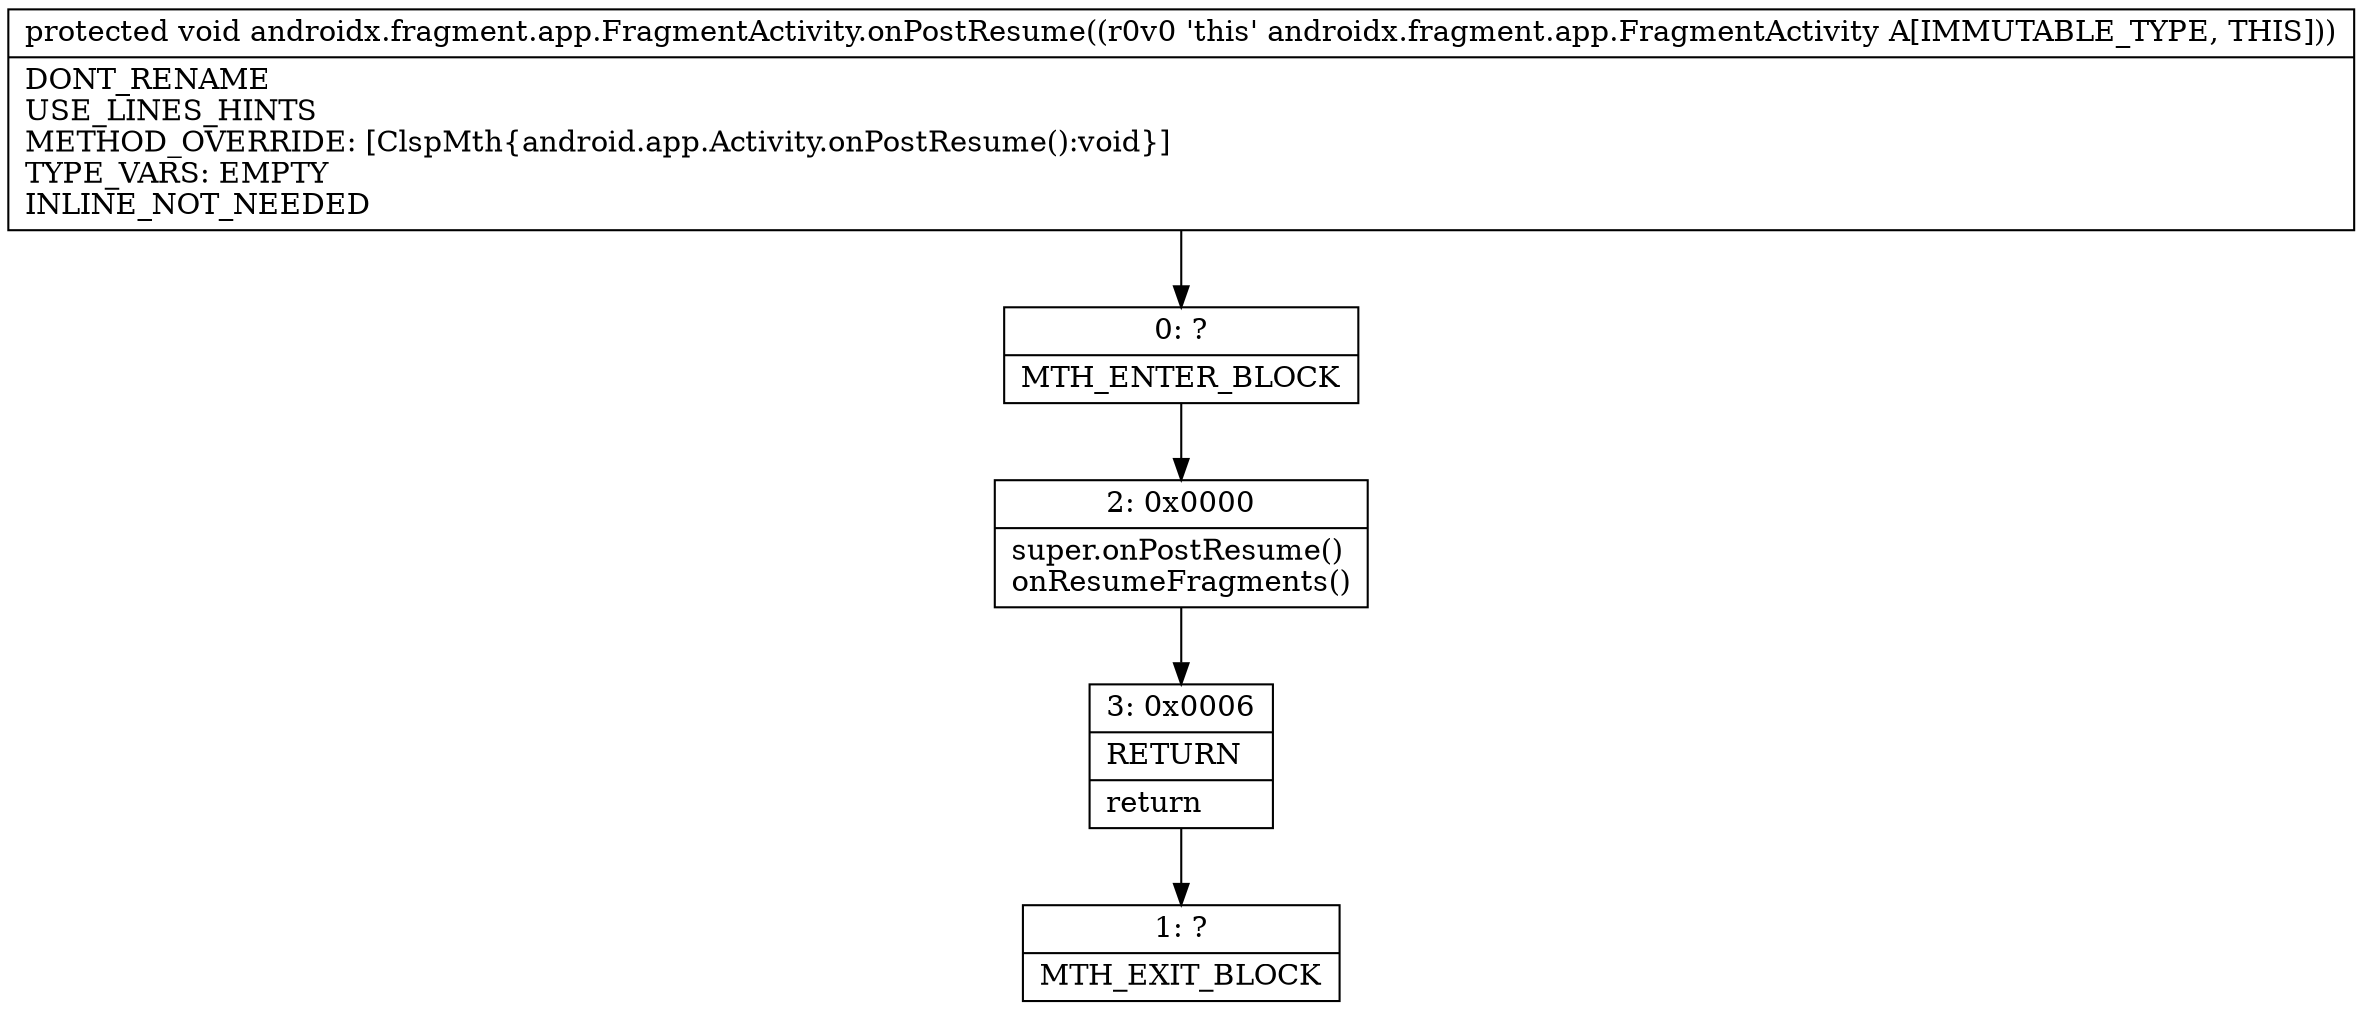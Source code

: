 digraph "CFG forandroidx.fragment.app.FragmentActivity.onPostResume()V" {
Node_0 [shape=record,label="{0\:\ ?|MTH_ENTER_BLOCK\l}"];
Node_2 [shape=record,label="{2\:\ 0x0000|super.onPostResume()\lonResumeFragments()\l}"];
Node_3 [shape=record,label="{3\:\ 0x0006|RETURN\l|return\l}"];
Node_1 [shape=record,label="{1\:\ ?|MTH_EXIT_BLOCK\l}"];
MethodNode[shape=record,label="{protected void androidx.fragment.app.FragmentActivity.onPostResume((r0v0 'this' androidx.fragment.app.FragmentActivity A[IMMUTABLE_TYPE, THIS]))  | DONT_RENAME\lUSE_LINES_HINTS\lMETHOD_OVERRIDE: [ClspMth\{android.app.Activity.onPostResume():void\}]\lTYPE_VARS: EMPTY\lINLINE_NOT_NEEDED\l}"];
MethodNode -> Node_0;Node_0 -> Node_2;
Node_2 -> Node_3;
Node_3 -> Node_1;
}

